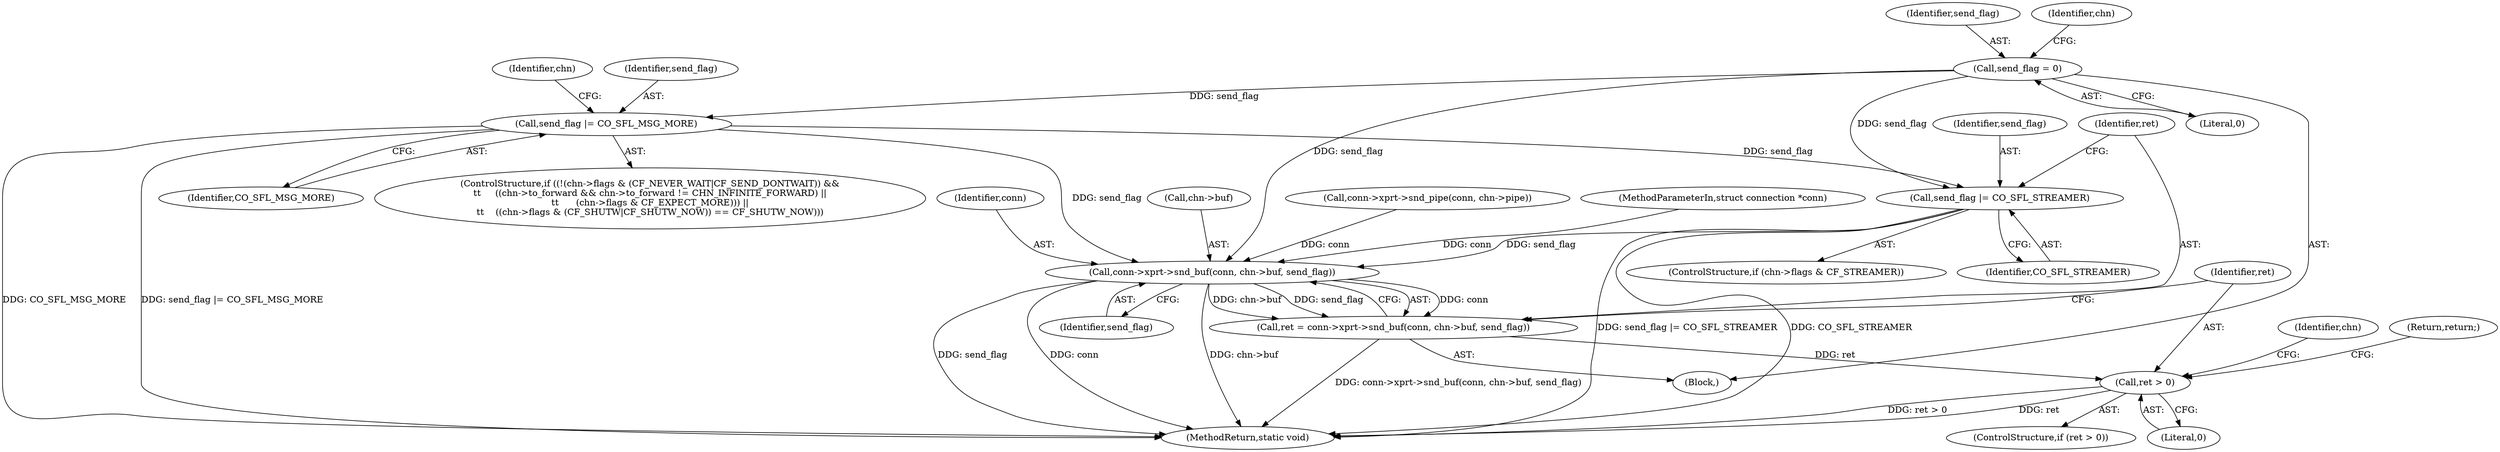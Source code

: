 digraph "0_haproxy_b4d05093bc89f71377230228007e69a1434c1a0c_1@API" {
"1000244" [label="(Call,send_flag |= CO_SFL_STREAMER)"];
"1000235" [label="(Call,send_flag |= CO_SFL_MSG_MORE)"];
"1000197" [label="(Call,send_flag = 0)"];
"1000249" [label="(Call,conn->xprt->snd_buf(conn, chn->buf, send_flag))"];
"1000247" [label="(Call,ret = conn->xprt->snd_buf(conn, chn->buf, send_flag))"];
"1000256" [label="(Call,ret > 0)"];
"1000198" [label="(Identifier,send_flag)"];
"1000256" [label="(Call,ret > 0)"];
"1000195" [label="(Block,)"];
"1000235" [label="(Call,send_flag |= CO_SFL_MSG_MORE)"];
"1000254" [label="(Identifier,send_flag)"];
"1000249" [label="(Call,conn->xprt->snd_buf(conn, chn->buf, send_flag))"];
"1000237" [label="(Identifier,CO_SFL_MSG_MORE)"];
"1000282" [label="(MethodReturn,static void)"];
"1000199" [label="(Literal,0)"];
"1000281" [label="(Return,return;)"];
"1000197" [label="(Call,send_flag = 0)"];
"1000238" [label="(ControlStructure,if (chn->flags & CF_STREAMER))"];
"1000246" [label="(Identifier,CO_SFL_STREAMER)"];
"1000245" [label="(Identifier,send_flag)"];
"1000241" [label="(Identifier,chn)"];
"1000248" [label="(Identifier,ret)"];
"1000134" [label="(Call,conn->xprt->snd_pipe(conn, chn->pipe))"];
"1000106" [label="(MethodParameterIn,struct connection *conn)"];
"1000236" [label="(Identifier,send_flag)"];
"1000262" [label="(Identifier,chn)"];
"1000250" [label="(Identifier,conn)"];
"1000257" [label="(Identifier,ret)"];
"1000255" [label="(ControlStructure,if (ret > 0))"];
"1000247" [label="(Call,ret = conn->xprt->snd_buf(conn, chn->buf, send_flag))"];
"1000251" [label="(Call,chn->buf)"];
"1000244" [label="(Call,send_flag |= CO_SFL_STREAMER)"];
"1000206" [label="(Identifier,chn)"];
"1000200" [label="(ControlStructure,if ((!(chn->flags & (CF_NEVER_WAIT|CF_SEND_DONTWAIT)) &&\n\t\t     ((chn->to_forward && chn->to_forward != CHN_INFINITE_FORWARD) ||\n\t\t      (chn->flags & CF_EXPECT_MORE))) ||\n\t\t    ((chn->flags & (CF_SHUTW|CF_SHUTW_NOW)) == CF_SHUTW_NOW)))"];
"1000258" [label="(Literal,0)"];
"1000244" -> "1000238"  [label="AST: "];
"1000244" -> "1000246"  [label="CFG: "];
"1000245" -> "1000244"  [label="AST: "];
"1000246" -> "1000244"  [label="AST: "];
"1000248" -> "1000244"  [label="CFG: "];
"1000244" -> "1000282"  [label="DDG: CO_SFL_STREAMER"];
"1000244" -> "1000282"  [label="DDG: send_flag |= CO_SFL_STREAMER"];
"1000235" -> "1000244"  [label="DDG: send_flag"];
"1000197" -> "1000244"  [label="DDG: send_flag"];
"1000244" -> "1000249"  [label="DDG: send_flag"];
"1000235" -> "1000200"  [label="AST: "];
"1000235" -> "1000237"  [label="CFG: "];
"1000236" -> "1000235"  [label="AST: "];
"1000237" -> "1000235"  [label="AST: "];
"1000241" -> "1000235"  [label="CFG: "];
"1000235" -> "1000282"  [label="DDG: CO_SFL_MSG_MORE"];
"1000235" -> "1000282"  [label="DDG: send_flag |= CO_SFL_MSG_MORE"];
"1000197" -> "1000235"  [label="DDG: send_flag"];
"1000235" -> "1000249"  [label="DDG: send_flag"];
"1000197" -> "1000195"  [label="AST: "];
"1000197" -> "1000199"  [label="CFG: "];
"1000198" -> "1000197"  [label="AST: "];
"1000199" -> "1000197"  [label="AST: "];
"1000206" -> "1000197"  [label="CFG: "];
"1000197" -> "1000249"  [label="DDG: send_flag"];
"1000249" -> "1000247"  [label="AST: "];
"1000249" -> "1000254"  [label="CFG: "];
"1000250" -> "1000249"  [label="AST: "];
"1000251" -> "1000249"  [label="AST: "];
"1000254" -> "1000249"  [label="AST: "];
"1000247" -> "1000249"  [label="CFG: "];
"1000249" -> "1000282"  [label="DDG: chn->buf"];
"1000249" -> "1000282"  [label="DDG: send_flag"];
"1000249" -> "1000282"  [label="DDG: conn"];
"1000249" -> "1000247"  [label="DDG: conn"];
"1000249" -> "1000247"  [label="DDG: chn->buf"];
"1000249" -> "1000247"  [label="DDG: send_flag"];
"1000134" -> "1000249"  [label="DDG: conn"];
"1000106" -> "1000249"  [label="DDG: conn"];
"1000247" -> "1000195"  [label="AST: "];
"1000248" -> "1000247"  [label="AST: "];
"1000257" -> "1000247"  [label="CFG: "];
"1000247" -> "1000282"  [label="DDG: conn->xprt->snd_buf(conn, chn->buf, send_flag)"];
"1000247" -> "1000256"  [label="DDG: ret"];
"1000256" -> "1000255"  [label="AST: "];
"1000256" -> "1000258"  [label="CFG: "];
"1000257" -> "1000256"  [label="AST: "];
"1000258" -> "1000256"  [label="AST: "];
"1000262" -> "1000256"  [label="CFG: "];
"1000281" -> "1000256"  [label="CFG: "];
"1000256" -> "1000282"  [label="DDG: ret > 0"];
"1000256" -> "1000282"  [label="DDG: ret"];
}
